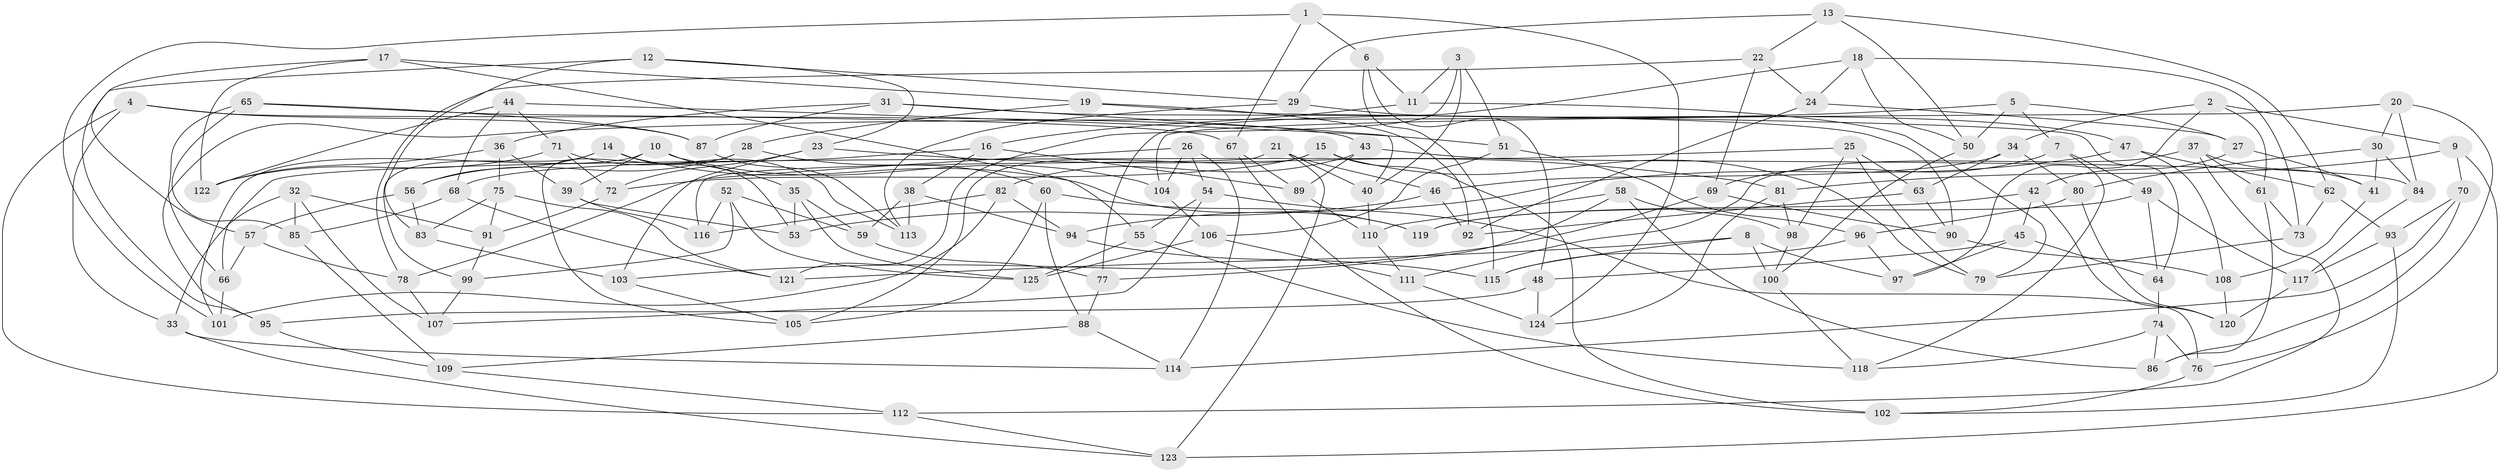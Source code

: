 // Generated by graph-tools (version 1.1) at 2025/26/03/09/25 03:26:49]
// undirected, 125 vertices, 250 edges
graph export_dot {
graph [start="1"]
  node [color=gray90,style=filled];
  1;
  2;
  3;
  4;
  5;
  6;
  7;
  8;
  9;
  10;
  11;
  12;
  13;
  14;
  15;
  16;
  17;
  18;
  19;
  20;
  21;
  22;
  23;
  24;
  25;
  26;
  27;
  28;
  29;
  30;
  31;
  32;
  33;
  34;
  35;
  36;
  37;
  38;
  39;
  40;
  41;
  42;
  43;
  44;
  45;
  46;
  47;
  48;
  49;
  50;
  51;
  52;
  53;
  54;
  55;
  56;
  57;
  58;
  59;
  60;
  61;
  62;
  63;
  64;
  65;
  66;
  67;
  68;
  69;
  70;
  71;
  72;
  73;
  74;
  75;
  76;
  77;
  78;
  79;
  80;
  81;
  82;
  83;
  84;
  85;
  86;
  87;
  88;
  89;
  90;
  91;
  92;
  93;
  94;
  95;
  96;
  97;
  98;
  99;
  100;
  101;
  102;
  103;
  104;
  105;
  106;
  107;
  108;
  109;
  110;
  111;
  112;
  113;
  114;
  115;
  116;
  117;
  118;
  119;
  120;
  121;
  122;
  123;
  124;
  125;
  1 -- 67;
  1 -- 101;
  1 -- 6;
  1 -- 124;
  2 -- 9;
  2 -- 97;
  2 -- 61;
  2 -- 34;
  3 -- 11;
  3 -- 121;
  3 -- 40;
  3 -- 51;
  4 -- 112;
  4 -- 33;
  4 -- 43;
  4 -- 87;
  5 -- 27;
  5 -- 7;
  5 -- 50;
  5 -- 95;
  6 -- 115;
  6 -- 48;
  6 -- 11;
  7 -- 118;
  7 -- 69;
  7 -- 49;
  8 -- 121;
  8 -- 97;
  8 -- 115;
  8 -- 100;
  9 -- 70;
  9 -- 81;
  9 -- 123;
  10 -- 104;
  10 -- 35;
  10 -- 101;
  10 -- 39;
  11 -- 16;
  11 -- 79;
  12 -- 29;
  12 -- 83;
  12 -- 95;
  12 -- 23;
  13 -- 22;
  13 -- 50;
  13 -- 29;
  13 -- 62;
  14 -- 119;
  14 -- 99;
  14 -- 56;
  14 -- 53;
  15 -- 105;
  15 -- 72;
  15 -- 79;
  15 -- 102;
  16 -- 38;
  16 -- 68;
  16 -- 89;
  17 -- 122;
  17 -- 55;
  17 -- 57;
  17 -- 19;
  18 -- 50;
  18 -- 73;
  18 -- 77;
  18 -- 24;
  19 -- 28;
  19 -- 64;
  19 -- 92;
  20 -- 30;
  20 -- 76;
  20 -- 84;
  20 -- 104;
  21 -- 46;
  21 -- 40;
  21 -- 116;
  21 -- 123;
  22 -- 78;
  22 -- 69;
  22 -- 24;
  23 -- 72;
  23 -- 81;
  23 -- 103;
  24 -- 92;
  24 -- 27;
  25 -- 98;
  25 -- 66;
  25 -- 63;
  25 -- 79;
  26 -- 114;
  26 -- 54;
  26 -- 78;
  26 -- 104;
  27 -- 41;
  27 -- 42;
  28 -- 56;
  28 -- 105;
  28 -- 60;
  29 -- 113;
  29 -- 47;
  30 -- 80;
  30 -- 84;
  30 -- 41;
  31 -- 90;
  31 -- 36;
  31 -- 40;
  31 -- 87;
  32 -- 85;
  32 -- 33;
  32 -- 91;
  32 -- 107;
  33 -- 123;
  33 -- 114;
  34 -- 80;
  34 -- 63;
  34 -- 46;
  35 -- 53;
  35 -- 59;
  35 -- 125;
  36 -- 75;
  36 -- 39;
  36 -- 122;
  37 -- 111;
  37 -- 41;
  37 -- 61;
  37 -- 112;
  38 -- 113;
  38 -- 94;
  38 -- 59;
  39 -- 116;
  39 -- 53;
  40 -- 110;
  41 -- 108;
  42 -- 119;
  42 -- 45;
  42 -- 120;
  43 -- 89;
  43 -- 82;
  43 -- 84;
  44 -- 71;
  44 -- 51;
  44 -- 68;
  44 -- 122;
  45 -- 48;
  45 -- 97;
  45 -- 64;
  46 -- 92;
  46 -- 53;
  47 -- 108;
  47 -- 94;
  47 -- 62;
  48 -- 124;
  48 -- 95;
  49 -- 64;
  49 -- 119;
  49 -- 117;
  50 -- 100;
  51 -- 96;
  51 -- 106;
  52 -- 125;
  52 -- 116;
  52 -- 59;
  52 -- 99;
  54 -- 55;
  54 -- 107;
  54 -- 76;
  55 -- 118;
  55 -- 125;
  56 -- 57;
  56 -- 83;
  57 -- 78;
  57 -- 66;
  58 -- 110;
  58 -- 86;
  58 -- 98;
  58 -- 77;
  59 -- 77;
  60 -- 119;
  60 -- 88;
  60 -- 105;
  61 -- 86;
  61 -- 73;
  62 -- 93;
  62 -- 73;
  63 -- 92;
  63 -- 90;
  64 -- 74;
  65 -- 66;
  65 -- 85;
  65 -- 87;
  65 -- 67;
  66 -- 101;
  67 -- 102;
  67 -- 89;
  68 -- 85;
  68 -- 121;
  69 -- 90;
  69 -- 103;
  70 -- 86;
  70 -- 93;
  70 -- 114;
  71 -- 122;
  71 -- 113;
  71 -- 72;
  72 -- 91;
  73 -- 79;
  74 -- 76;
  74 -- 118;
  74 -- 86;
  75 -- 83;
  75 -- 91;
  75 -- 121;
  76 -- 102;
  77 -- 88;
  78 -- 107;
  80 -- 96;
  80 -- 120;
  81 -- 124;
  81 -- 98;
  82 -- 116;
  82 -- 101;
  82 -- 94;
  83 -- 103;
  84 -- 117;
  85 -- 109;
  87 -- 113;
  88 -- 109;
  88 -- 114;
  89 -- 110;
  90 -- 108;
  91 -- 99;
  93 -- 117;
  93 -- 102;
  94 -- 115;
  95 -- 109;
  96 -- 97;
  96 -- 115;
  98 -- 100;
  99 -- 107;
  100 -- 118;
  103 -- 105;
  104 -- 106;
  106 -- 111;
  106 -- 125;
  108 -- 120;
  109 -- 112;
  110 -- 111;
  111 -- 124;
  112 -- 123;
  117 -- 120;
}
